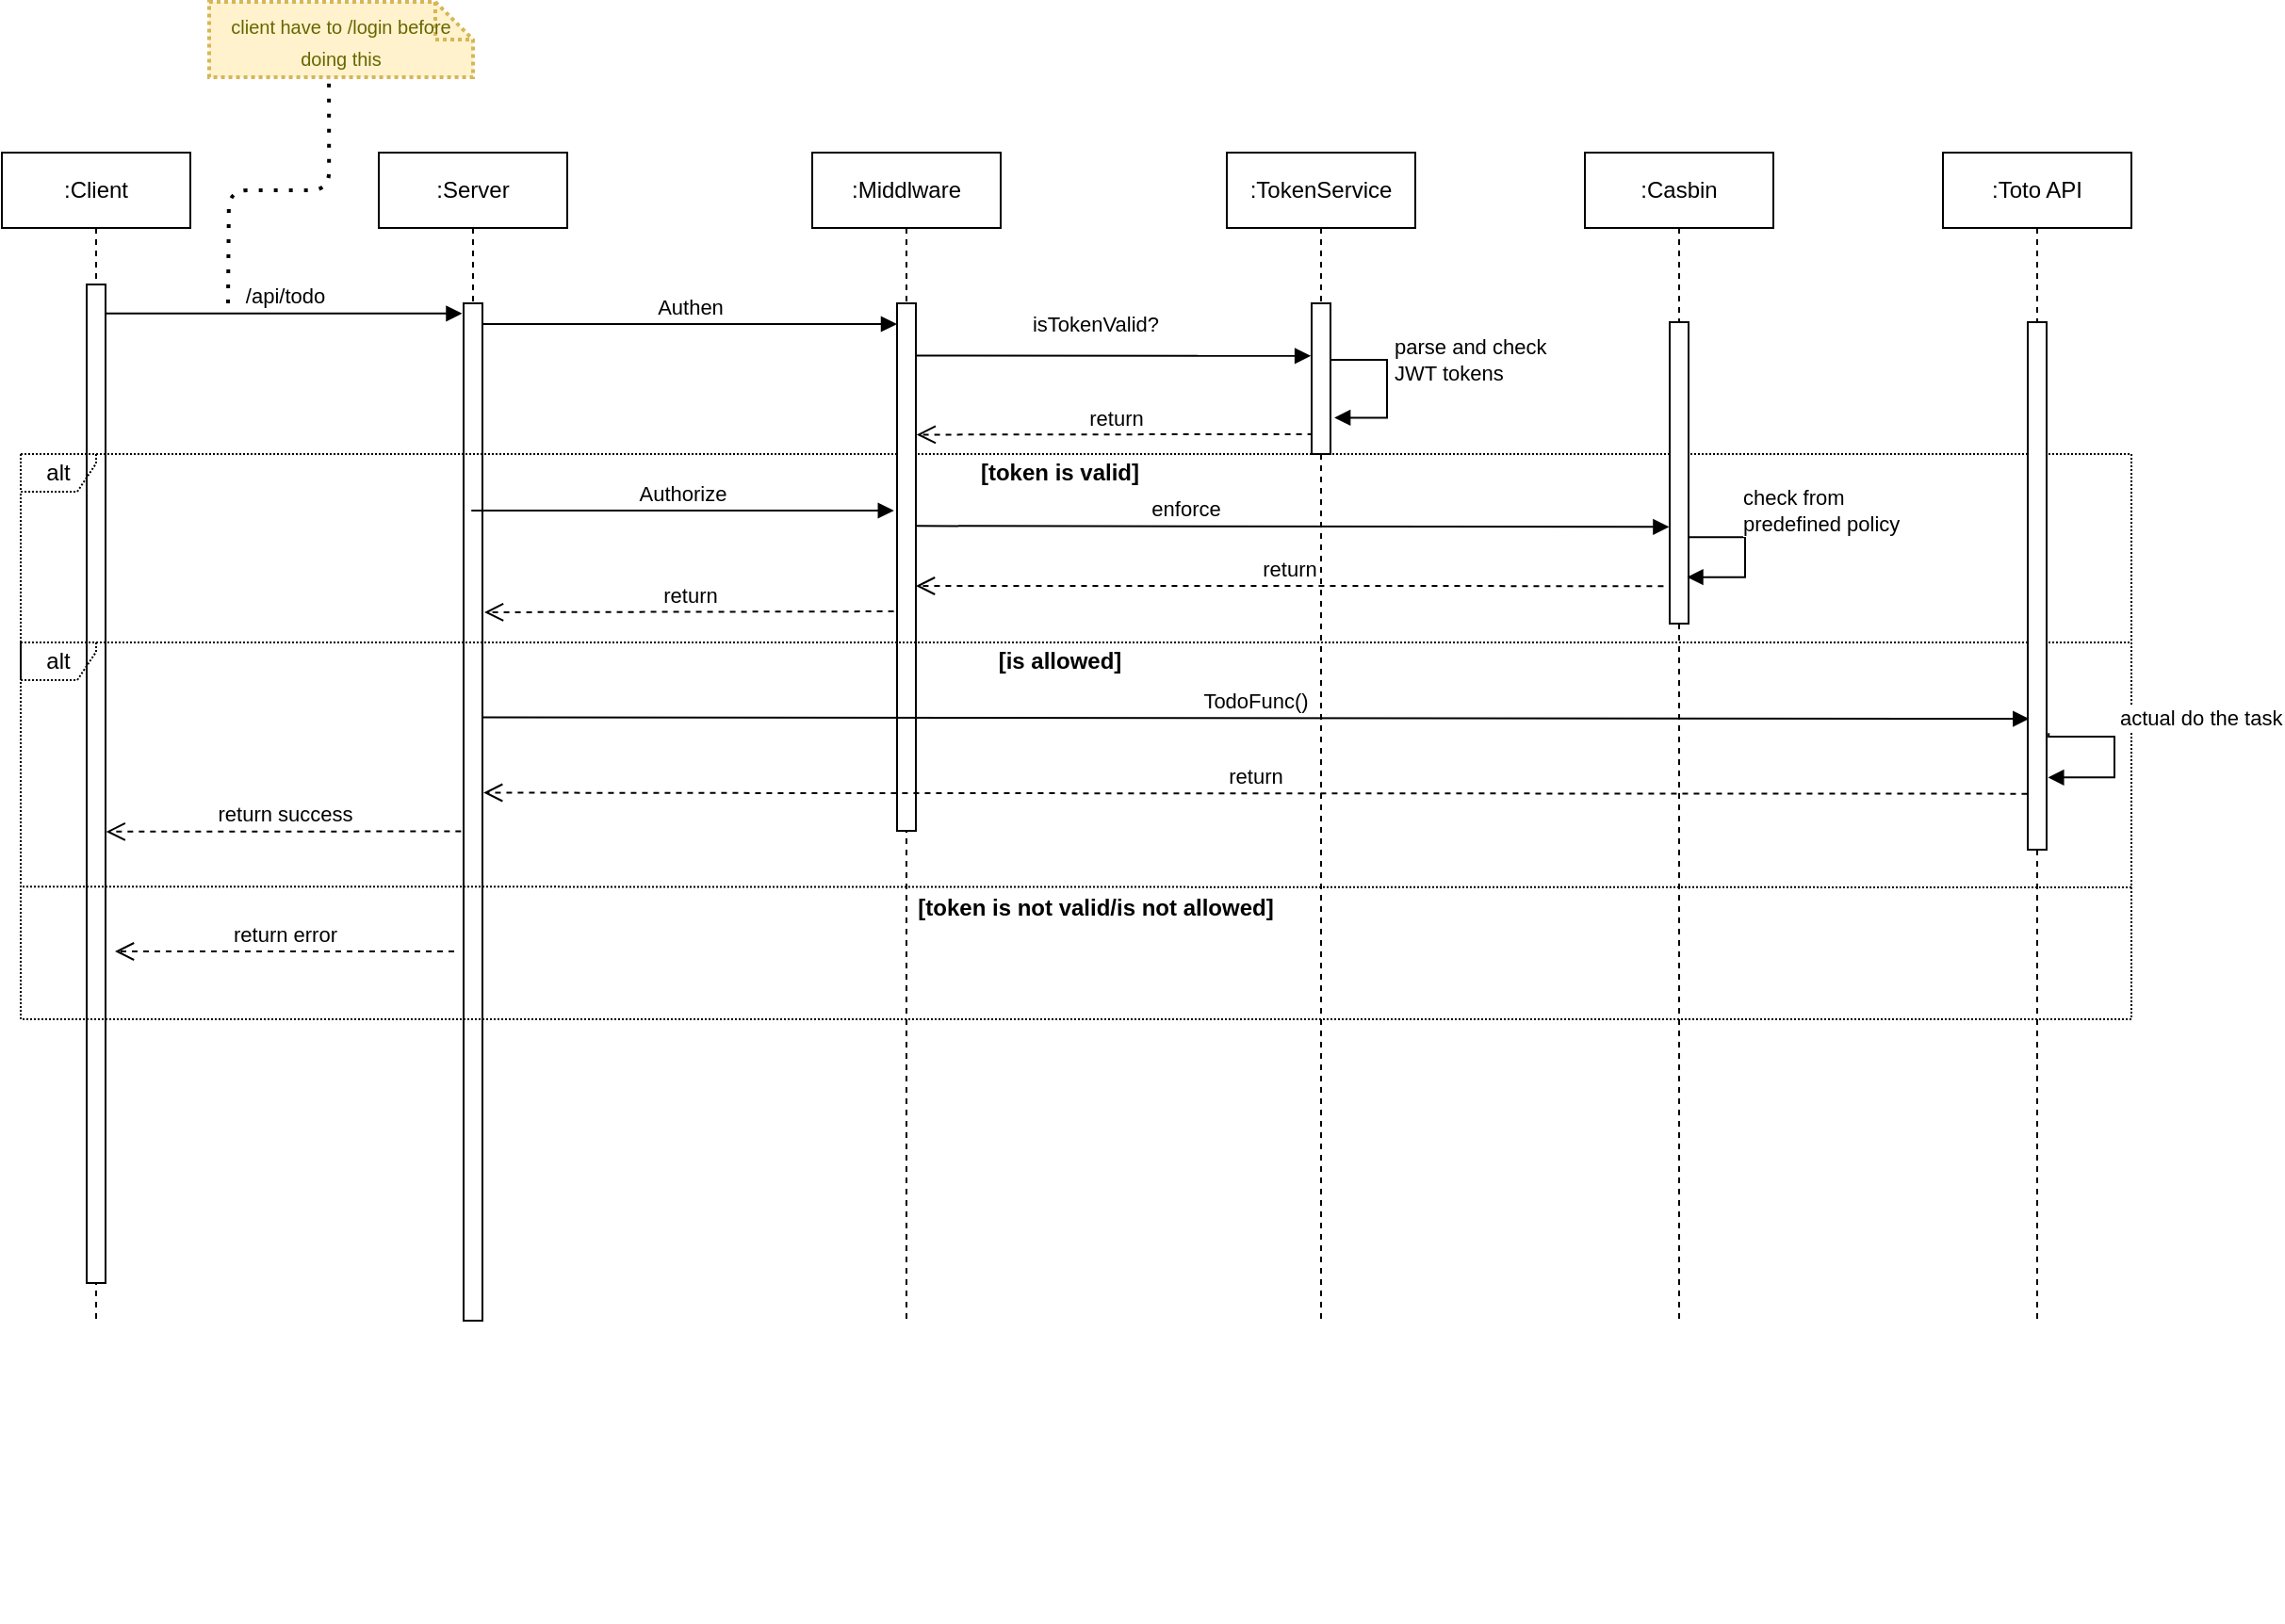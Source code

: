 <mxfile version="15.0.4" type="github">
  <diagram id="sq2hGOppQFnZDHpxe7ef" name="Page-1">
    <mxGraphModel dx="1682" dy="957" grid="1" gridSize="10" guides="1" tooltips="1" connect="1" arrows="1" fold="1" page="1" pageScale="1" pageWidth="827" pageHeight="1169" math="0" shadow="0">
      <root>
        <mxCell id="0" />
        <mxCell id="1" parent="0" />
        <mxCell id="lbQgdsWMuKoqjpm-EAPv-3" value=":Client" style="shape=umlLifeline;perimeter=lifelinePerimeter;whiteSpace=wrap;html=1;container=1;collapsible=0;recursiveResize=0;outlineConnect=0;" vertex="1" parent="1">
          <mxGeometry x="60" y="160" width="100" height="620" as="geometry" />
        </mxCell>
        <mxCell id="lbQgdsWMuKoqjpm-EAPv-13" value="" style="html=1;points=[];perimeter=orthogonalPerimeter;" vertex="1" parent="lbQgdsWMuKoqjpm-EAPv-3">
          <mxGeometry x="45" y="70" width="10" height="530" as="geometry" />
        </mxCell>
        <mxCell id="lbQgdsWMuKoqjpm-EAPv-4" value=":Server" style="shape=umlLifeline;perimeter=lifelinePerimeter;whiteSpace=wrap;html=1;container=1;collapsible=0;recursiveResize=0;outlineConnect=0;" vertex="1" parent="1">
          <mxGeometry x="260" y="160" width="100" height="620" as="geometry" />
        </mxCell>
        <mxCell id="lbQgdsWMuKoqjpm-EAPv-10" value="" style="html=1;points=[];perimeter=orthogonalPerimeter;" vertex="1" parent="lbQgdsWMuKoqjpm-EAPv-4">
          <mxGeometry x="45" y="80" width="10" height="540" as="geometry" />
        </mxCell>
        <mxCell id="lbQgdsWMuKoqjpm-EAPv-5" value=":TokenService" style="shape=umlLifeline;perimeter=lifelinePerimeter;whiteSpace=wrap;html=1;container=1;collapsible=0;recursiveResize=0;outlineConnect=0;" vertex="1" parent="1">
          <mxGeometry x="710" y="160" width="100" height="620" as="geometry" />
        </mxCell>
        <mxCell id="lbQgdsWMuKoqjpm-EAPv-11" value="/api/todo" style="html=1;verticalAlign=bottom;endArrow=block;entryX=-0.076;entryY=0.01;exitX=0.971;exitY=0.029;exitDx=0;exitDy=0;exitPerimeter=0;entryDx=0;entryDy=0;entryPerimeter=0;" edge="1" target="lbQgdsWMuKoqjpm-EAPv-10" parent="1" source="lbQgdsWMuKoqjpm-EAPv-13">
          <mxGeometry relative="1" as="geometry">
            <mxPoint x="120" y="240" as="sourcePoint" />
          </mxGeometry>
        </mxCell>
        <mxCell id="lbQgdsWMuKoqjpm-EAPv-16" value="" style="group" vertex="1" connectable="0" parent="1">
          <mxGeometry x="490" y="160" width="710" height="780" as="geometry" />
        </mxCell>
        <mxCell id="lbQgdsWMuKoqjpm-EAPv-20" value="alt" style="shape=umlFrame;whiteSpace=wrap;html=1;width=40;height=20;dashed=1;dashPattern=1 1;swimlaneFillColor=none;fillColor=none;" vertex="1" parent="lbQgdsWMuKoqjpm-EAPv-16">
          <mxGeometry x="-420" y="160" width="1120" height="300" as="geometry" />
        </mxCell>
        <mxCell id="lbQgdsWMuKoqjpm-EAPv-14" value=":Middlware" style="shape=umlLifeline;perimeter=lifelinePerimeter;whiteSpace=wrap;html=1;container=1;collapsible=0;recursiveResize=0;outlineConnect=0;" vertex="1" parent="lbQgdsWMuKoqjpm-EAPv-16">
          <mxGeometry width="100" height="620" as="geometry" />
        </mxCell>
        <mxCell id="lbQgdsWMuKoqjpm-EAPv-15" value="" style="html=1;points=[];perimeter=orthogonalPerimeter;" vertex="1" parent="lbQgdsWMuKoqjpm-EAPv-16">
          <mxGeometry x="45" y="80" width="10" height="280" as="geometry" />
        </mxCell>
        <mxCell id="lbQgdsWMuKoqjpm-EAPv-32" value="return" style="html=1;verticalAlign=bottom;endArrow=open;dashed=1;endSize=8;" edge="1" parent="lbQgdsWMuKoqjpm-EAPv-16">
          <mxGeometry relative="1" as="geometry">
            <mxPoint x="451.72" y="230.08" as="sourcePoint" />
            <mxPoint x="55" y="230" as="targetPoint" />
          </mxGeometry>
        </mxCell>
        <mxCell id="lbQgdsWMuKoqjpm-EAPv-24" value="&lt;b&gt;[token is valid]&lt;/b&gt;" style="text;html=1;strokeColor=none;fillColor=none;align=center;verticalAlign=middle;whiteSpace=wrap;rounded=0;dashed=1;dashPattern=1 1;" vertex="1" parent="lbQgdsWMuKoqjpm-EAPv-16">
          <mxGeometry x="70" y="160" width="122.5" height="20" as="geometry" />
        </mxCell>
        <mxCell id="lbQgdsWMuKoqjpm-EAPv-44" value="alt" style="shape=umlFrame;whiteSpace=wrap;html=1;dashed=1;dashPattern=1 1;fillColor=none;width=40;height=20;" vertex="1" parent="lbQgdsWMuKoqjpm-EAPv-16">
          <mxGeometry x="-420" y="260" width="1120" height="200" as="geometry" />
        </mxCell>
        <mxCell id="lbQgdsWMuKoqjpm-EAPv-46" value="&lt;b&gt;[is allowed]&lt;/b&gt;" style="text;html=1;strokeColor=none;fillColor=none;align=center;verticalAlign=middle;whiteSpace=wrap;rounded=0;dashed=1;dashPattern=1 1;" vertex="1" parent="lbQgdsWMuKoqjpm-EAPv-16">
          <mxGeometry x="70" y="260" width="122.5" height="20" as="geometry" />
        </mxCell>
        <mxCell id="lbQgdsWMuKoqjpm-EAPv-22" value="Authen" style="html=1;verticalAlign=bottom;endArrow=block;" edge="1" parent="1">
          <mxGeometry relative="1" as="geometry">
            <mxPoint x="315" y="251" as="sourcePoint" />
            <mxPoint x="535" y="251" as="targetPoint" />
          </mxGeometry>
        </mxCell>
        <mxCell id="lbQgdsWMuKoqjpm-EAPv-23" value="isTokenValid?" style="html=1;verticalAlign=bottom;endArrow=block;entryX=-0.044;entryY=0.349;entryDx=0;entryDy=0;entryPerimeter=0;exitX=1.024;exitY=0.099;exitDx=0;exitDy=0;exitPerimeter=0;" edge="1" parent="1" source="lbQgdsWMuKoqjpm-EAPv-15" target="lbQgdsWMuKoqjpm-EAPv-30">
          <mxGeometry x="-0.095" y="8" relative="1" as="geometry">
            <mxPoint x="550" y="268" as="sourcePoint" />
            <mxPoint x="754" y="269" as="targetPoint" />
            <mxPoint as="offset" />
          </mxGeometry>
        </mxCell>
        <mxCell id="lbQgdsWMuKoqjpm-EAPv-25" value="return" style="html=1;verticalAlign=bottom;endArrow=open;dashed=1;endSize=8;entryX=1.04;entryY=0.249;entryDx=0;entryDy=0;entryPerimeter=0;exitX=0.08;exitY=0.868;exitDx=0;exitDy=0;exitPerimeter=0;" edge="1" parent="1" source="lbQgdsWMuKoqjpm-EAPv-30" target="lbQgdsWMuKoqjpm-EAPv-15">
          <mxGeometry relative="1" as="geometry">
            <mxPoint x="750" y="310" as="sourcePoint" />
            <mxPoint x="550" y="310" as="targetPoint" />
          </mxGeometry>
        </mxCell>
        <mxCell id="lbQgdsWMuKoqjpm-EAPv-28" value=":Casbin" style="shape=umlLifeline;perimeter=lifelinePerimeter;whiteSpace=wrap;html=1;container=1;collapsible=0;recursiveResize=0;outlineConnect=0;" vertex="1" parent="1">
          <mxGeometry x="900" y="160" width="100" height="620" as="geometry" />
        </mxCell>
        <mxCell id="lbQgdsWMuKoqjpm-EAPv-29" value="enforce" style="html=1;verticalAlign=bottom;endArrow=block;exitX=1;exitY=0.422;exitDx=0;exitDy=0;exitPerimeter=0;entryX=-0.029;entryY=0.679;entryDx=0;entryDy=0;entryPerimeter=0;" edge="1" parent="1" source="lbQgdsWMuKoqjpm-EAPv-15" target="lbQgdsWMuKoqjpm-EAPv-31">
          <mxGeometry x="-0.282" relative="1" as="geometry">
            <mxPoint x="550" y="360.0" as="sourcePoint" />
            <mxPoint x="940" y="360" as="targetPoint" />
            <mxPoint as="offset" />
          </mxGeometry>
        </mxCell>
        <mxCell id="lbQgdsWMuKoqjpm-EAPv-30" value="" style="html=1;points=[];perimeter=orthogonalPerimeter;" vertex="1" parent="1">
          <mxGeometry x="755" y="240" width="10" height="80" as="geometry" />
        </mxCell>
        <mxCell id="lbQgdsWMuKoqjpm-EAPv-31" value="" style="html=1;points=[];perimeter=orthogonalPerimeter;" vertex="1" parent="1">
          <mxGeometry x="945" y="250" width="10" height="160" as="geometry" />
        </mxCell>
        <mxCell id="lbQgdsWMuKoqjpm-EAPv-33" value=":Toto API" style="shape=umlLifeline;perimeter=lifelinePerimeter;whiteSpace=wrap;html=1;container=1;collapsible=0;recursiveResize=0;outlineConnect=0;" vertex="1" parent="1">
          <mxGeometry x="1090" y="160" width="100" height="620" as="geometry" />
        </mxCell>
        <mxCell id="lbQgdsWMuKoqjpm-EAPv-34" value="" style="html=1;points=[];perimeter=orthogonalPerimeter;" vertex="1" parent="1">
          <mxGeometry x="1135" y="250" width="10" height="280" as="geometry" />
        </mxCell>
        <mxCell id="lbQgdsWMuKoqjpm-EAPv-35" value="return" style="html=1;verticalAlign=bottom;endArrow=open;dashed=1;endSize=8;exitX=-0.171;exitY=0.584;exitDx=0;exitDy=0;exitPerimeter=0;" edge="1" parent="1" source="lbQgdsWMuKoqjpm-EAPv-15">
          <mxGeometry relative="1" as="geometry">
            <mxPoint x="531" y="440" as="sourcePoint" />
            <mxPoint x="316" y="404" as="targetPoint" />
          </mxGeometry>
        </mxCell>
        <mxCell id="lbQgdsWMuKoqjpm-EAPv-36" value="TodoFunc()" style="html=1;verticalAlign=bottom;endArrow=block;entryX=0.067;entryY=0.752;entryDx=0;entryDy=0;entryPerimeter=0;exitX=0.956;exitY=0.407;exitDx=0;exitDy=0;exitPerimeter=0;" edge="1" parent="1" source="lbQgdsWMuKoqjpm-EAPv-10" target="lbQgdsWMuKoqjpm-EAPv-34">
          <mxGeometry relative="1" as="geometry">
            <mxPoint x="320" y="461" as="sourcePoint" />
            <mxPoint x="1132" y="460" as="targetPoint" />
          </mxGeometry>
        </mxCell>
        <mxCell id="lbQgdsWMuKoqjpm-EAPv-37" value="return" style="html=1;verticalAlign=bottom;endArrow=open;dashed=1;endSize=8;exitX=-0.028;exitY=0.894;exitDx=0;exitDy=0;exitPerimeter=0;entryX=1.057;entryY=0.481;entryDx=0;entryDy=0;entryPerimeter=0;" edge="1" parent="1" source="lbQgdsWMuKoqjpm-EAPv-34" target="lbQgdsWMuKoqjpm-EAPv-10">
          <mxGeometry relative="1" as="geometry">
            <mxPoint x="1130" y="500" as="sourcePoint" />
            <mxPoint x="318" y="502" as="targetPoint" />
            <Array as="points">
              <mxPoint x="500" y="500" />
            </Array>
          </mxGeometry>
        </mxCell>
        <mxCell id="lbQgdsWMuKoqjpm-EAPv-38" value="Authorize" style="html=1;verticalAlign=bottom;endArrow=block;entryX=-0.08;entryY=0.724;entryDx=0;entryDy=0;entryPerimeter=0;" edge="1" parent="1">
          <mxGeometry relative="1" as="geometry">
            <mxPoint x="309.119" y="350" as="sourcePoint" />
            <mxPoint x="533.39" y="350" as="targetPoint" />
          </mxGeometry>
        </mxCell>
        <mxCell id="lbQgdsWMuKoqjpm-EAPv-40" value="return success" style="html=1;verticalAlign=bottom;endArrow=open;dashed=1;endSize=8;entryX=1.033;entryY=0.548;entryDx=0;entryDy=0;entryPerimeter=0;exitX=-0.133;exitY=0.519;exitDx=0;exitDy=0;exitPerimeter=0;" edge="1" parent="1" source="lbQgdsWMuKoqjpm-EAPv-10" target="lbQgdsWMuKoqjpm-EAPv-13">
          <mxGeometry relative="1" as="geometry">
            <mxPoint x="300" y="520" as="sourcePoint" />
            <mxPoint x="120" y="520" as="targetPoint" />
          </mxGeometry>
        </mxCell>
        <mxCell id="lbQgdsWMuKoqjpm-EAPv-41" value="&lt;b&gt;&lt;font style=&quot;font-size: 12px&quot;&gt;[token is not valid/is not allowed]&lt;/font&gt;&lt;/b&gt;" style="html=1;verticalAlign=bottom;endArrow=none;dashed=1;endSize=8;endFill=0;dashPattern=1 1;" edge="1" parent="1">
          <mxGeometry x="-0.018" y="20" relative="1" as="geometry">
            <mxPoint x="1190" y="550" as="sourcePoint" />
            <mxPoint x="70" y="549.58" as="targetPoint" />
            <mxPoint as="offset" />
          </mxGeometry>
        </mxCell>
        <mxCell id="lbQgdsWMuKoqjpm-EAPv-43" value="return error" style="html=1;verticalAlign=bottom;endArrow=open;dashed=1;endSize=8;" edge="1" parent="1">
          <mxGeometry relative="1" as="geometry">
            <mxPoint x="300" y="584" as="sourcePoint" />
            <mxPoint x="120" y="584" as="targetPoint" />
          </mxGeometry>
        </mxCell>
        <mxCell id="lbQgdsWMuKoqjpm-EAPv-47" value="&lt;font style=&quot;font-size: 10px&quot;&gt;client have to /login before doing this&lt;/font&gt;" style="shape=note;strokeWidth=2;fontSize=14;size=20;whiteSpace=wrap;html=1;fillColor=#fff2cc;strokeColor=#d6b656;fontColor=#666600;dashed=1;dashPattern=1 1;" vertex="1" parent="1">
          <mxGeometry x="170" y="80" width="140" height="40" as="geometry" />
        </mxCell>
        <mxCell id="lbQgdsWMuKoqjpm-EAPv-48" value="" style="endArrow=none;dashed=1;html=1;dashPattern=1 3;strokeWidth=2;entryX=0.454;entryY=1.075;entryDx=0;entryDy=0;entryPerimeter=0;edgeStyle=orthogonalEdgeStyle;" edge="1" parent="1" target="lbQgdsWMuKoqjpm-EAPv-47">
          <mxGeometry width="50" height="50" relative="1" as="geometry">
            <mxPoint x="180" y="240" as="sourcePoint" />
            <mxPoint x="230" y="160" as="targetPoint" />
          </mxGeometry>
        </mxCell>
        <mxCell id="lbQgdsWMuKoqjpm-EAPv-54" value="parse and check&lt;br&gt;JWT tokens" style="edgeStyle=orthogonalEdgeStyle;html=1;align=left;spacingLeft=2;endArrow=block;rounded=0;entryX=1.206;entryY=0.759;entryDx=0;entryDy=0;entryPerimeter=0;" edge="1" target="lbQgdsWMuKoqjpm-EAPv-30" parent="1">
          <mxGeometry x="-0.294" relative="1" as="geometry">
            <mxPoint x="767" y="270" as="sourcePoint" />
            <Array as="points">
              <mxPoint x="765" y="270" />
              <mxPoint x="795" y="270" />
              <mxPoint x="795" y="301" />
            </Array>
            <mxPoint x="770" y="300.0" as="targetPoint" />
            <mxPoint as="offset" />
          </mxGeometry>
        </mxCell>
        <mxCell id="lbQgdsWMuKoqjpm-EAPv-56" value="check from&lt;br&gt;predefined policy" style="edgeStyle=orthogonalEdgeStyle;html=1;align=left;spacingLeft=2;endArrow=block;rounded=0;entryX=0.924;entryY=0.846;entryDx=0;entryDy=0;entryPerimeter=0;exitX=0.983;exitY=0.713;exitDx=0;exitDy=0;exitPerimeter=0;" edge="1" parent="1" source="lbQgdsWMuKoqjpm-EAPv-31" target="lbQgdsWMuKoqjpm-EAPv-31">
          <mxGeometry x="-0.388" y="14" relative="1" as="geometry">
            <mxPoint x="957" y="364.64" as="sourcePoint" />
            <Array as="points">
              <mxPoint x="985" y="364" />
              <mxPoint x="985" y="385" />
            </Array>
            <mxPoint x="957.06" y="395.36" as="targetPoint" />
            <mxPoint as="offset" />
          </mxGeometry>
        </mxCell>
        <mxCell id="lbQgdsWMuKoqjpm-EAPv-57" value="actual do the task" style="edgeStyle=orthogonalEdgeStyle;html=1;align=left;spacingLeft=2;endArrow=block;rounded=0;exitX=1.114;exitY=0.779;exitDx=0;exitDy=0;exitPerimeter=0;entryX=1.067;entryY=0.863;entryDx=0;entryDy=0;entryPerimeter=0;" edge="1" parent="1" source="lbQgdsWMuKoqjpm-EAPv-34" target="lbQgdsWMuKoqjpm-EAPv-34">
          <mxGeometry x="-0.236" y="10" relative="1" as="geometry">
            <mxPoint x="1150.59" y="470.0" as="sourcePoint" />
            <Array as="points">
              <mxPoint x="1146" y="470" />
              <mxPoint x="1181" y="470" />
              <mxPoint x="1181" y="492" />
            </Array>
            <mxPoint x="1150" y="491" as="targetPoint" />
            <mxPoint as="offset" />
          </mxGeometry>
        </mxCell>
      </root>
    </mxGraphModel>
  </diagram>
</mxfile>
